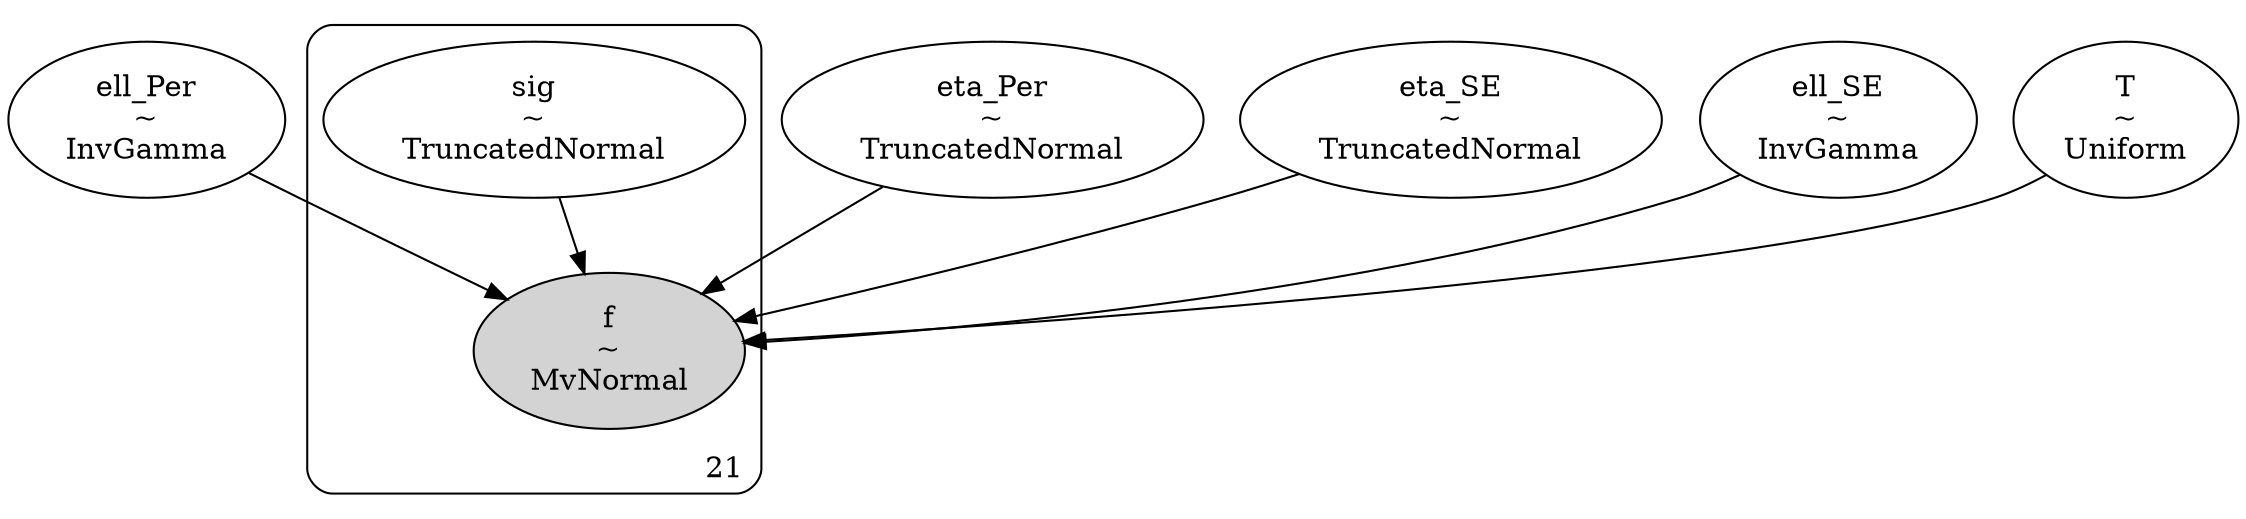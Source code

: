 digraph {
	ell_Per [label="ell_Per
~
InvGamma" shape=ellipse]
	eta_Per [label="eta_Per
~
TruncatedNormal" shape=ellipse]
	eta_SE [label="eta_SE
~
TruncatedNormal" shape=ellipse]
	ell_SE [label="ell_SE
~
InvGamma" shape=ellipse]
	T [label="T
~
Uniform" shape=ellipse]
	subgraph cluster21 {
		f [label="f
~
MvNormal" shape=ellipse style=filled]
		sig [label="sig
~
TruncatedNormal" shape=ellipse]
		label=21 labeljust=r labelloc=b style=rounded
	}
	ell_Per -> f
	eta_Per -> f
	T -> f
	sig -> f
	eta_SE -> f
	ell_SE -> f
}
